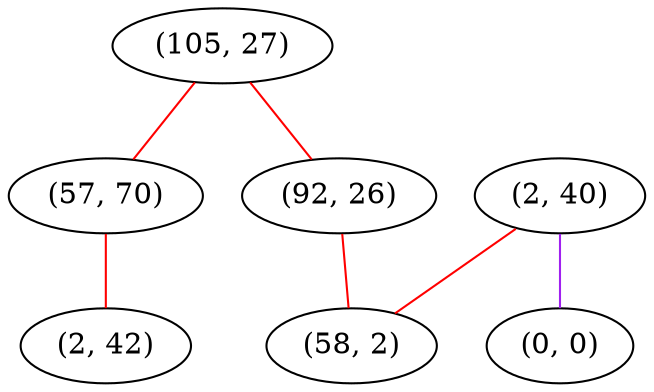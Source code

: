 graph "" {
"(105, 27)";
"(2, 40)";
"(57, 70)";
"(2, 42)";
"(0, 0)";
"(92, 26)";
"(58, 2)";
"(105, 27)" -- "(92, 26)"  [color=red, key=0, weight=1];
"(105, 27)" -- "(57, 70)"  [color=red, key=0, weight=1];
"(2, 40)" -- "(0, 0)"  [color=purple, key=0, weight=4];
"(2, 40)" -- "(58, 2)"  [color=red, key=0, weight=1];
"(57, 70)" -- "(2, 42)"  [color=red, key=0, weight=1];
"(92, 26)" -- "(58, 2)"  [color=red, key=0, weight=1];
}
